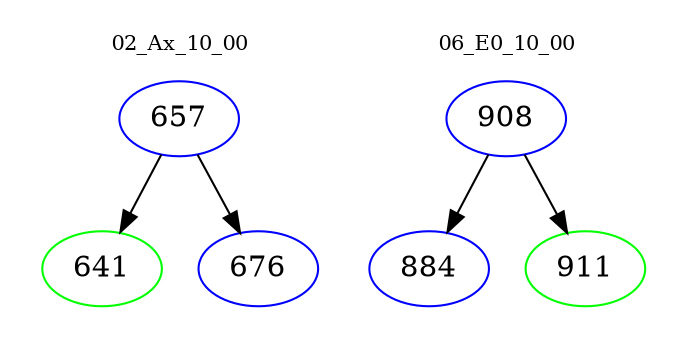 digraph{
subgraph cluster_0 {
color = white
label = "02_Ax_10_00";
fontsize=10;
T0_657 [label="657", color="blue"]
T0_657 -> T0_641 [color="black"]
T0_641 [label="641", color="green"]
T0_657 -> T0_676 [color="black"]
T0_676 [label="676", color="blue"]
}
subgraph cluster_1 {
color = white
label = "06_E0_10_00";
fontsize=10;
T1_908 [label="908", color="blue"]
T1_908 -> T1_884 [color="black"]
T1_884 [label="884", color="blue"]
T1_908 -> T1_911 [color="black"]
T1_911 [label="911", color="green"]
}
}
